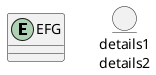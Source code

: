 {
  "sha1": "ksoezx9ito68hqw8kok2ytpgcq9df5e",
  "insertion": {
    "when": "2024-06-03T18:59:33.339Z",
    "user": "plantuml@gmail.com"
  }
}
@startuml
entity EFG
entity ABC [
 details1
 details2
]
@enduml
